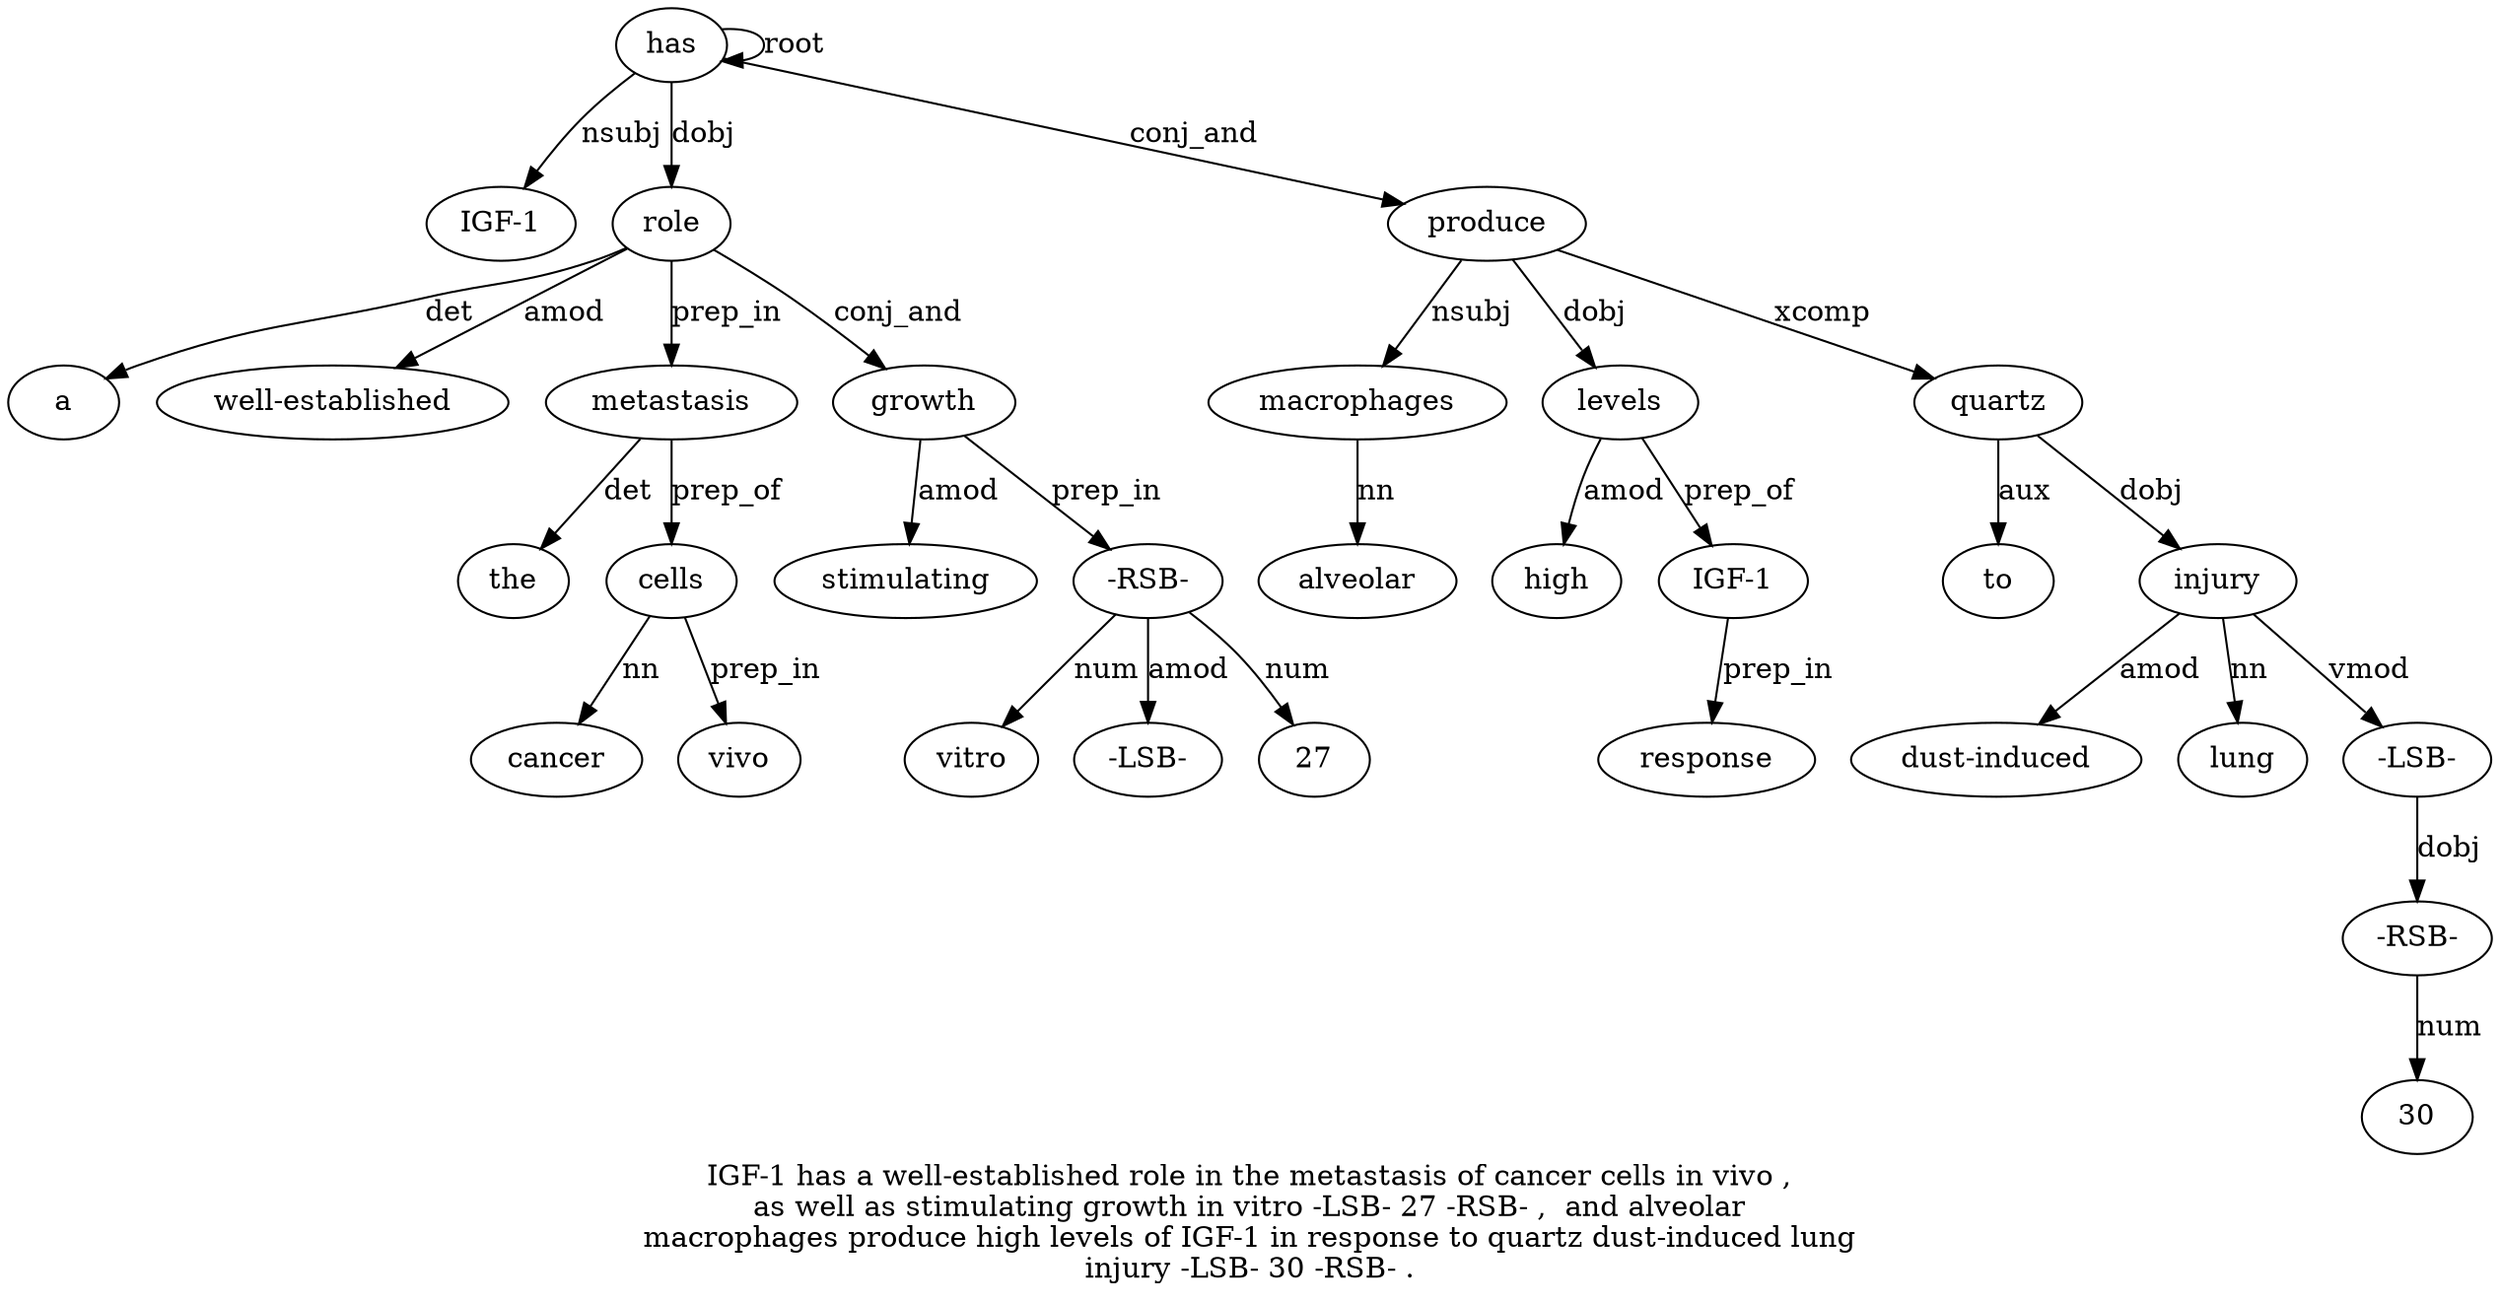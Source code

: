 digraph "IGF-1 has a well-established role in the metastasis of cancer cells in vivo ,  as well as stimulating growth in vitro -LSB- 27 -RSB- ,  and alveolar macrophages produce high levels of IGF-1 in response to quartz dust-induced lung injury -LSB- 30 -RSB- ." {
label="IGF-1 has a well-established role in the metastasis of cancer cells in vivo ,
as well as stimulating growth in vitro -LSB- 27 -RSB- ,  and alveolar
macrophages produce high levels of IGF-1 in response to quartz dust-induced lung
injury -LSB- 30 -RSB- .";
has2 [style=filled, fillcolor=white, label=has];
"IGF-1" [style=filled, fillcolor=white, label="IGF-1"];
has2 -> "IGF-1"  [label=nsubj];
has2 -> has2  [label=root];
role5 [style=filled, fillcolor=white, label=role];
a3 [style=filled, fillcolor=white, label=a];
role5 -> a3  [label=det];
"well-established4" [style=filled, fillcolor=white, label="well-established"];
role5 -> "well-established4"  [label=amod];
has2 -> role5  [label=dobj];
metastasis8 [style=filled, fillcolor=white, label=metastasis];
the7 [style=filled, fillcolor=white, label=the];
metastasis8 -> the7  [label=det];
role5 -> metastasis8  [label=prep_in];
cells11 [style=filled, fillcolor=white, label=cells];
cancer10 [style=filled, fillcolor=white, label=cancer];
cells11 -> cancer10  [label=nn];
metastasis8 -> cells11  [label=prep_of];
vivo13 [style=filled, fillcolor=white, label=vivo];
cells11 -> vivo13  [label=prep_in];
growth19 [style=filled, fillcolor=white, label=growth];
stimulating18 [style=filled, fillcolor=white, label=stimulating];
growth19 -> stimulating18  [label=amod];
role5 -> growth19  [label=conj_and];
"-RSB-24" [style=filled, fillcolor=white, label="-RSB-"];
vitro21 [style=filled, fillcolor=white, label=vitro];
"-RSB-24" -> vitro21  [label=num];
"-LSB-22" [style=filled, fillcolor=white, label="-LSB-"];
"-RSB-24" -> "-LSB-22"  [label=amod];
2723 [style=filled, fillcolor=white, label=27];
"-RSB-24" -> 2723  [label=num];
growth19 -> "-RSB-24"  [label=prep_in];
macrophages28 [style=filled, fillcolor=white, label=macrophages];
alveolar27 [style=filled, fillcolor=white, label=alveolar];
macrophages28 -> alveolar27  [label=nn];
produce29 [style=filled, fillcolor=white, label=produce];
produce29 -> macrophages28  [label=nsubj];
has2 -> produce29  [label=conj_and];
levels31 [style=filled, fillcolor=white, label=levels];
high30 [style=filled, fillcolor=white, label=high];
levels31 -> high30  [label=amod];
produce29 -> levels31  [label=dobj];
"IGF-133" [style=filled, fillcolor=white, label="IGF-1"];
levels31 -> "IGF-133"  [label=prep_of];
response35 [style=filled, fillcolor=white, label=response];
"IGF-133" -> response35  [label=prep_in];
quartz37 [style=filled, fillcolor=white, label=quartz];
to36 [style=filled, fillcolor=white, label=to];
quartz37 -> to36  [label=aux];
produce29 -> quartz37  [label=xcomp];
injury40 [style=filled, fillcolor=white, label=injury];
"dust-induced38" [style=filled, fillcolor=white, label="dust-induced"];
injury40 -> "dust-induced38"  [label=amod];
lung39 [style=filled, fillcolor=white, label=lung];
injury40 -> lung39  [label=nn];
quartz37 -> injury40  [label=dobj];
"-LSB-41" [style=filled, fillcolor=white, label="-LSB-"];
injury40 -> "-LSB-41"  [label=vmod];
"-RSB-43" [style=filled, fillcolor=white, label="-RSB-"];
3042 [style=filled, fillcolor=white, label=30];
"-RSB-43" -> 3042  [label=num];
"-LSB-41" -> "-RSB-43"  [label=dobj];
}
